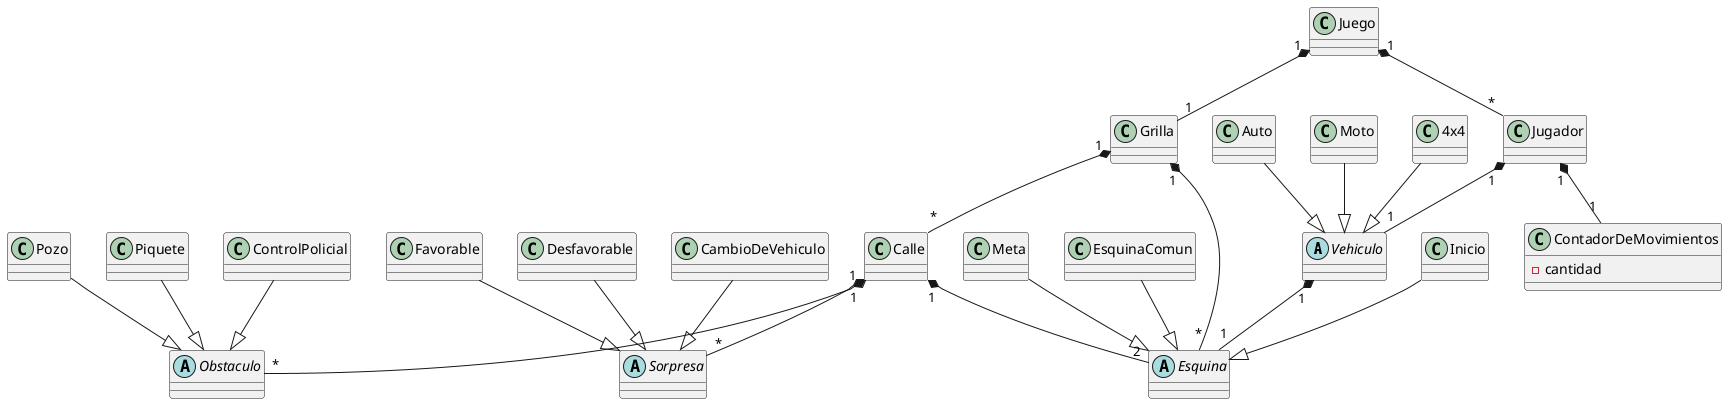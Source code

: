 @startuml
'Una moto atraviesa la grilla sin obstáculos y la cantidad de movimientos es X
abstract class Vehiculo
class Moto
class 4x4
class Auto
Moto --|> Vehiculo
Auto --|> Vehiculo
4x4 --|> Vehiculo

class Jugador

class Grilla
class Calle

abstract class Esquina
class Inicio
class Meta
class EsquinaComun
Inicio --|> Esquina
Meta --|> Esquina
EsquinaComun --|> Esquina

abstract class Obstaculo
class Pozo
class Piquete
class ControlPolicial
Pozo --|> Obstaculo
Piquete --|> Obstaculo
ControlPolicial --|> Obstaculo


'class Turno
class Juego

class ContadorDeMovimientos{
- cantidad
}


abstract class Sorpresa
class Favorable
class Desfavorable
class CambioDeVehiculo
Favorable --|> Sorpresa
Desfavorable --|> Sorpresa
CambioDeVehiculo --|> Sorpresa

Calle "1" *-- "2" Esquina
Jugador "1" *-- "1" ContadorDeMovimientos
Juego "1" *-- "*" Jugador
Calle "1" *-- "*" Sorpresa
Calle "1" *-- "*" Obstaculo
Vehiculo "1" *-- "1" Esquina
Grilla  "1" *-- "*" Esquina
Grilla  "1" *-- "*" Calle
'consultar
Juego "1" *-- "1" Grilla
Jugador "1" *-- "1" Vehiculo




@endu
--------------------------------------------------
@startuml
'https://plantuml.com/sequence-diagram

autonumber

":TestCase" -> ":Vehiculo": MoverHacia(derecha: DirDerecha)
":Vehiculo" -> "derecha:DirDerecha":

@enduml
qqv-duno-sdf